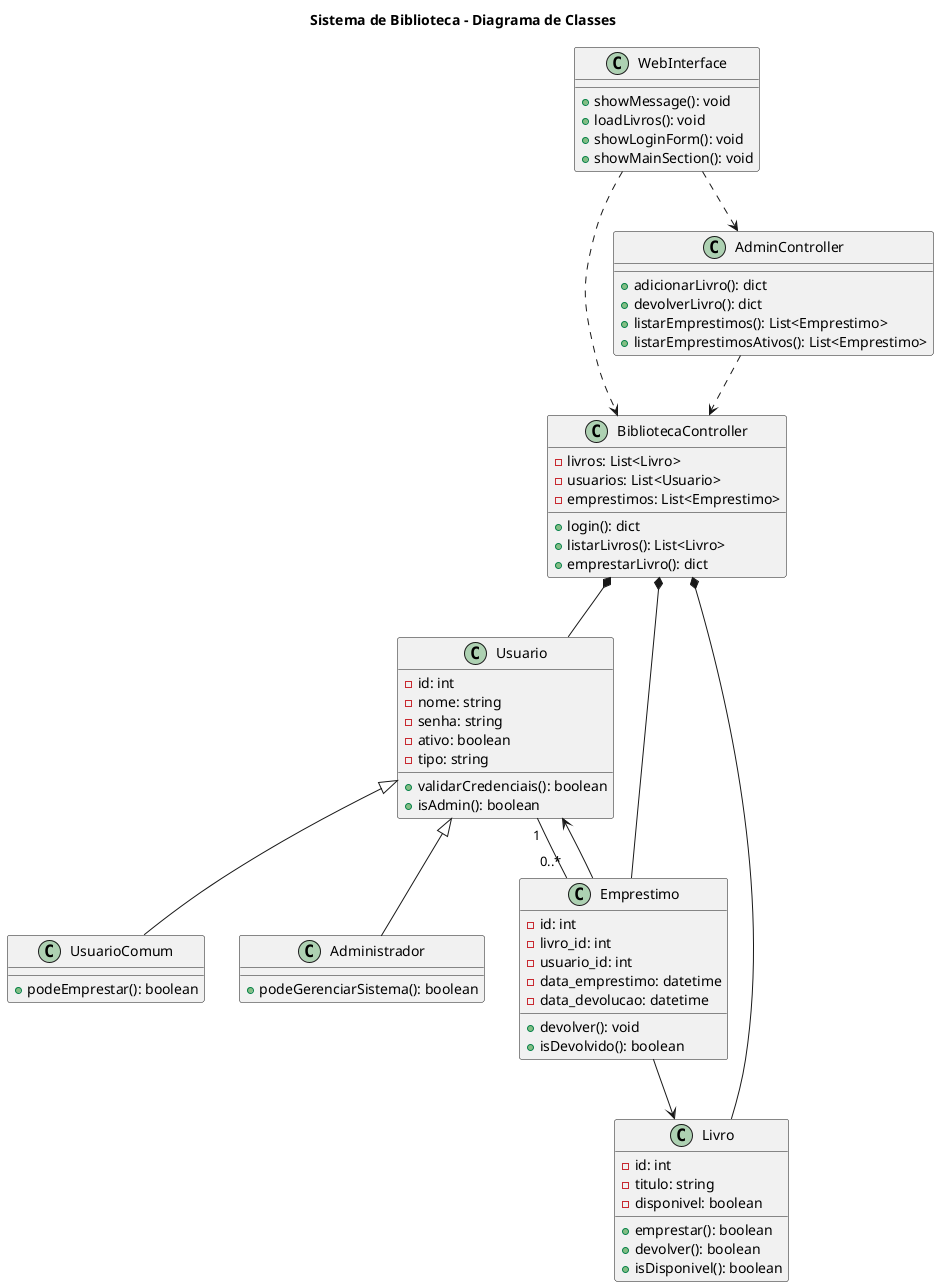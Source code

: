 @startuml classesSimples

title Sistema de Biblioteca - Diagrama de Classes

class Usuario {
    -id: int
    -nome: string
    -senha: string
    -ativo: boolean
    -tipo: string
    +validarCredenciais(): boolean
    +isAdmin(): boolean
}

class Livro {
    -id: int
    -titulo: string
    -disponivel: boolean
    +emprestar(): boolean
    +devolver(): boolean
    +isDisponivel(): boolean
}

class Emprestimo {
    -id: int
    -livro_id: int
    -usuario_id: int
    -data_emprestimo: datetime
    -data_devolucao: datetime
    +devolver(): void
    +isDevolvido(): boolean
}

class BibliotecaController {
    -livros: List<Livro>
    -usuarios: List<Usuario>
    -emprestimos: List<Emprestimo>
    +login(): dict
    +listarLivros(): List<Livro>
    +emprestarLivro(): dict
}

class AdminController {
    +adicionarLivro(): dict
    +devolverLivro(): dict
    +listarEmprestimos(): List<Emprestimo>
    +listarEmprestimosAtivos(): List<Emprestimo>
}

class WebInterface {
    +showMessage(): void
    +loadLivros(): void
    +showLoginForm(): void
    +showMainSection(): void
}

class UsuarioComum {
    +podeEmprestar(): boolean
}

class Administrador {
    +podeGerenciarSistema(): boolean
}

' Relacionamentos
BibliotecaController *-- Livro
BibliotecaController *-- Usuario
BibliotecaController *-- Emprestimo

Emprestimo --> Livro
Emprestimo --> Usuario
Usuario "1" -- "0..*" Emprestimo

Usuario <|-- UsuarioComum
Usuario <|-- Administrador

WebInterface ..> BibliotecaController
WebInterface ..> AdminController
AdminController ..> BibliotecaController

@enduml
